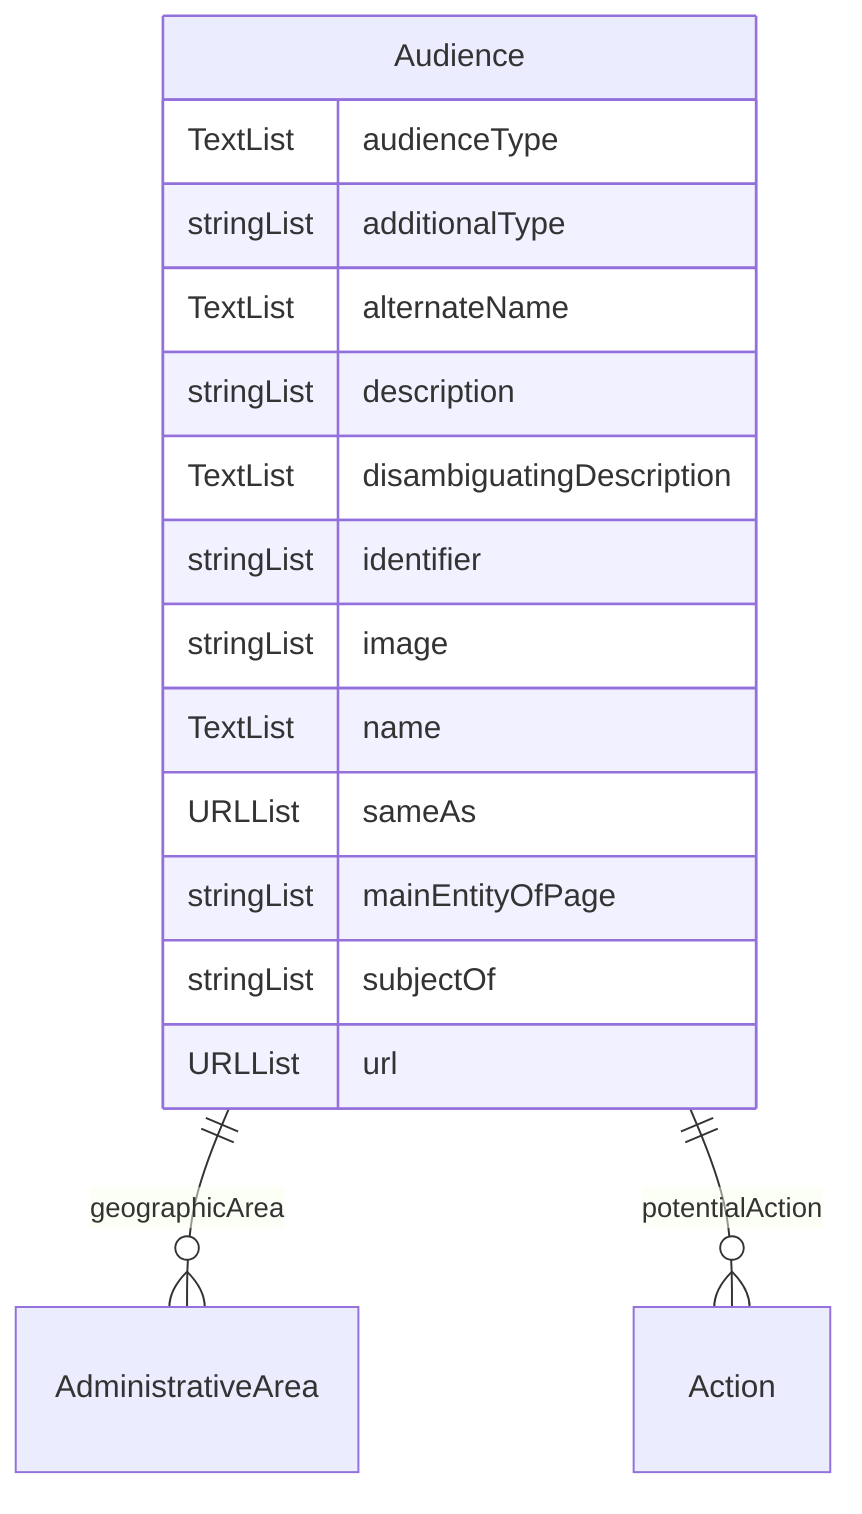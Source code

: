 erDiagram
Audience {
    TextList audienceType  
    stringList additionalType  
    TextList alternateName  
    stringList description  
    TextList disambiguatingDescription  
    stringList identifier  
    stringList image  
    TextList name  
    URLList sameAs  
    stringList mainEntityOfPage  
    stringList subjectOf  
    URLList url  
}

Audience ||--}o AdministrativeArea : "geographicArea"
Audience ||--}o Action : "potentialAction"